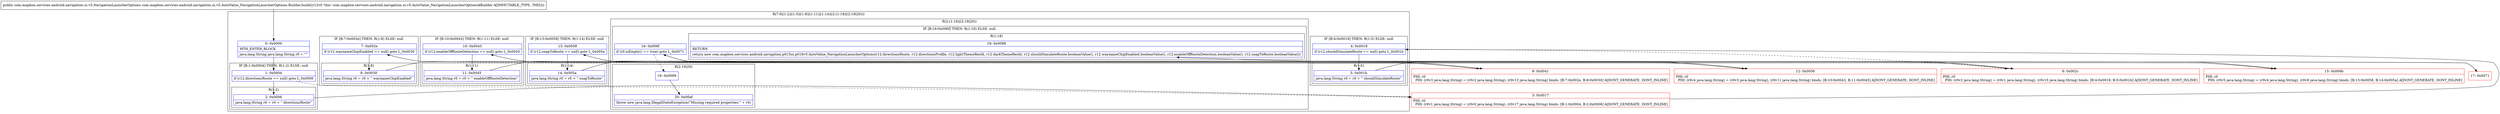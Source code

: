 digraph "CFG forcom.mapbox.services.android.navigation.ui.v5.AutoValue_NavigationLauncherOptions.Builder.build()Lcom\/mapbox\/services\/android\/navigation\/ui\/v5\/NavigationLauncherOptions;" {
subgraph cluster_Region_328971801 {
label = "R(7:0|(1:2)|(1:5)|(1:8)|(1:11)|(1:14)|(2:(1:18)|(2:19|20)))";
node [shape=record,color=blue];
Node_0 [shape=record,label="{0\:\ 0x0000|MTH_ENTER_BLOCK\l|java.lang.String java.lang.String r0 = \"\"\l}"];
subgraph cluster_IfRegion_1665589037 {
label = "IF [B:1:0x0004] THEN: R(1:2) ELSE: null";
node [shape=record,color=blue];
Node_1 [shape=record,label="{1\:\ 0x0004|if (r12.directionsRoute == null) goto L_0x0006\l}"];
subgraph cluster_Region_456296038 {
label = "R(1:2)";
node [shape=record,color=blue];
Node_2 [shape=record,label="{2\:\ 0x0006|java.lang.String r0 = r0 + \" directionsRoute\"\l}"];
}
}
subgraph cluster_IfRegion_1500474344 {
label = "IF [B:4:0x0019] THEN: R(1:5) ELSE: null";
node [shape=record,color=blue];
Node_4 [shape=record,label="{4\:\ 0x0019|if (r12.shouldSimulateRoute == null) goto L_0x001b\l}"];
subgraph cluster_Region_1403680379 {
label = "R(1:5)";
node [shape=record,color=blue];
Node_5 [shape=record,label="{5\:\ 0x001b|java.lang.String r0 = r0 + \" shouldSimulateRoute\"\l}"];
}
}
subgraph cluster_IfRegion_1366578927 {
label = "IF [B:7:0x002e] THEN: R(1:8) ELSE: null";
node [shape=record,color=blue];
Node_7 [shape=record,label="{7\:\ 0x002e|if (r12.waynameChipEnabled == null) goto L_0x0030\l}"];
subgraph cluster_Region_500113573 {
label = "R(1:8)";
node [shape=record,color=blue];
Node_8 [shape=record,label="{8\:\ 0x0030|java.lang.String r0 = r0 + \" waynameChipEnabled\"\l}"];
}
}
subgraph cluster_IfRegion_1363542346 {
label = "IF [B:10:0x0043] THEN: R(1:11) ELSE: null";
node [shape=record,color=blue];
Node_10 [shape=record,label="{10\:\ 0x0043|if (r12.enableOffRouteDetection == null) goto L_0x0045\l}"];
subgraph cluster_Region_1802441156 {
label = "R(1:11)";
node [shape=record,color=blue];
Node_11 [shape=record,label="{11\:\ 0x0045|java.lang.String r0 = r0 + \" enableOffRouteDetection\"\l}"];
}
}
subgraph cluster_IfRegion_69997560 {
label = "IF [B:13:0x0058] THEN: R(1:14) ELSE: null";
node [shape=record,color=blue];
Node_13 [shape=record,label="{13\:\ 0x0058|if (r12.snapToRoute == null) goto L_0x005a\l}"];
subgraph cluster_Region_2105981634 {
label = "R(1:14)";
node [shape=record,color=blue];
Node_14 [shape=record,label="{14\:\ 0x005a|java.lang.String r0 = r0 + \" snapToRoute\"\l}"];
}
}
subgraph cluster_Region_641599678 {
label = "R(2:(1:18)|(2:19|20))";
node [shape=record,color=blue];
subgraph cluster_IfRegion_138429941 {
label = "IF [B:16:0x006f] THEN: R(1:18) ELSE: null";
node [shape=record,color=blue];
Node_16 [shape=record,label="{16\:\ 0x006f|if (r0.isEmpty() == true) goto L_0x0071\l}"];
subgraph cluster_Region_1435427256 {
label = "R(1:18)";
node [shape=record,color=blue];
Node_18 [shape=record,label="{18\:\ 0x0098|RETURN\l|return new com.mapbox.services.android.navigation.p015ui.p016v5.AutoValue_NavigationLauncherOptions(r12.directionsRoute, r12.directionsProfile, r12.lightThemeResId, r12.darkThemeResId, r12.shouldSimulateRoute.booleanValue(), r12.waynameChipEnabled.booleanValue(), r12.enableOffRouteDetection.booleanValue(), r12.snapToRoute.booleanValue())\l}"];
}
}
subgraph cluster_Region_1827571280 {
label = "R(2:19|20)";
node [shape=record,color=blue];
Node_19 [shape=record,label="{19\:\ 0x0099}"];
Node_20 [shape=record,label="{20\:\ 0x00af|throw new java.lang.IllegalStateException(\"Missing required properties:\" + r0)\l}"];
}
}
}
Node_3 [shape=record,color=red,label="{3\:\ 0x0017|PHI: r0 \l  PHI: (r0v1 java.lang.String) = (r0v0 java.lang.String), (r0v17 java.lang.String) binds: [B:1:0x0004, B:2:0x0006] A[DONT_GENERATE, DONT_INLINE]\l}"];
Node_6 [shape=record,color=red,label="{6\:\ 0x002c|PHI: r0 \l  PHI: (r0v2 java.lang.String) = (r0v1 java.lang.String), (r0v15 java.lang.String) binds: [B:4:0x0019, B:5:0x001b] A[DONT_GENERATE, DONT_INLINE]\l}"];
Node_9 [shape=record,color=red,label="{9\:\ 0x0041|PHI: r0 \l  PHI: (r0v3 java.lang.String) = (r0v2 java.lang.String), (r0v13 java.lang.String) binds: [B:7:0x002e, B:8:0x0030] A[DONT_GENERATE, DONT_INLINE]\l}"];
Node_12 [shape=record,color=red,label="{12\:\ 0x0056|PHI: r0 \l  PHI: (r0v4 java.lang.String) = (r0v3 java.lang.String), (r0v11 java.lang.String) binds: [B:10:0x0043, B:11:0x0045] A[DONT_GENERATE, DONT_INLINE]\l}"];
Node_15 [shape=record,color=red,label="{15\:\ 0x006b|PHI: r0 \l  PHI: (r0v5 java.lang.String) = (r0v4 java.lang.String), (r0v9 java.lang.String) binds: [B:13:0x0058, B:14:0x005a] A[DONT_GENERATE, DONT_INLINE]\l}"];
Node_17 [shape=record,color=red,label="{17\:\ 0x0071}"];
MethodNode[shape=record,label="{public com.mapbox.services.android.navigation.ui.v5.NavigationLauncherOptions com.mapbox.services.android.navigation.ui.v5.AutoValue_NavigationLauncherOptions.Builder.build((r12v0 'this' com.mapbox.services.android.navigation.ui.v5.AutoValue_NavigationLauncherOptions$Builder A[IMMUTABLE_TYPE, THIS])) }"];
MethodNode -> Node_0;
Node_0 -> Node_1;
Node_1 -> Node_2;
Node_1 -> Node_3[style=dashed];
Node_2 -> Node_3;
Node_4 -> Node_5;
Node_4 -> Node_6[style=dashed];
Node_5 -> Node_6;
Node_7 -> Node_8;
Node_7 -> Node_9[style=dashed];
Node_8 -> Node_9;
Node_10 -> Node_11;
Node_10 -> Node_12[style=dashed];
Node_11 -> Node_12;
Node_13 -> Node_14;
Node_13 -> Node_15[style=dashed];
Node_14 -> Node_15;
Node_16 -> Node_17;
Node_16 -> Node_19[style=dashed];
Node_19 -> Node_20;
Node_3 -> Node_4;
Node_6 -> Node_7;
Node_9 -> Node_10;
Node_12 -> Node_13;
Node_15 -> Node_16;
Node_17 -> Node_18;
}

